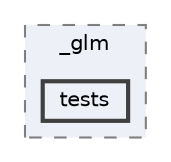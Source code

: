 digraph "/home/jam/Research/IRES-2025/dev/src/llm-scripts/testing/hypothesis-testing/hyp-env/lib/python3.12/site-packages/sklearn/linear_model/_glm/tests"
{
 // LATEX_PDF_SIZE
  bgcolor="transparent";
  edge [fontname=Helvetica,fontsize=10,labelfontname=Helvetica,labelfontsize=10];
  node [fontname=Helvetica,fontsize=10,shape=box,height=0.2,width=0.4];
  compound=true
  subgraph clusterdir_6a793335bef7e9ed1220feb8004f18fe {
    graph [ bgcolor="#edf0f7", pencolor="grey50", label="_glm", fontname=Helvetica,fontsize=10 style="filled,dashed", URL="dir_6a793335bef7e9ed1220feb8004f18fe.html",tooltip=""]
  dir_f8889590788a2323c501671a8855eb00 [label="tests", fillcolor="#edf0f7", color="grey25", style="filled,bold", URL="dir_f8889590788a2323c501671a8855eb00.html",tooltip=""];
  }
}
